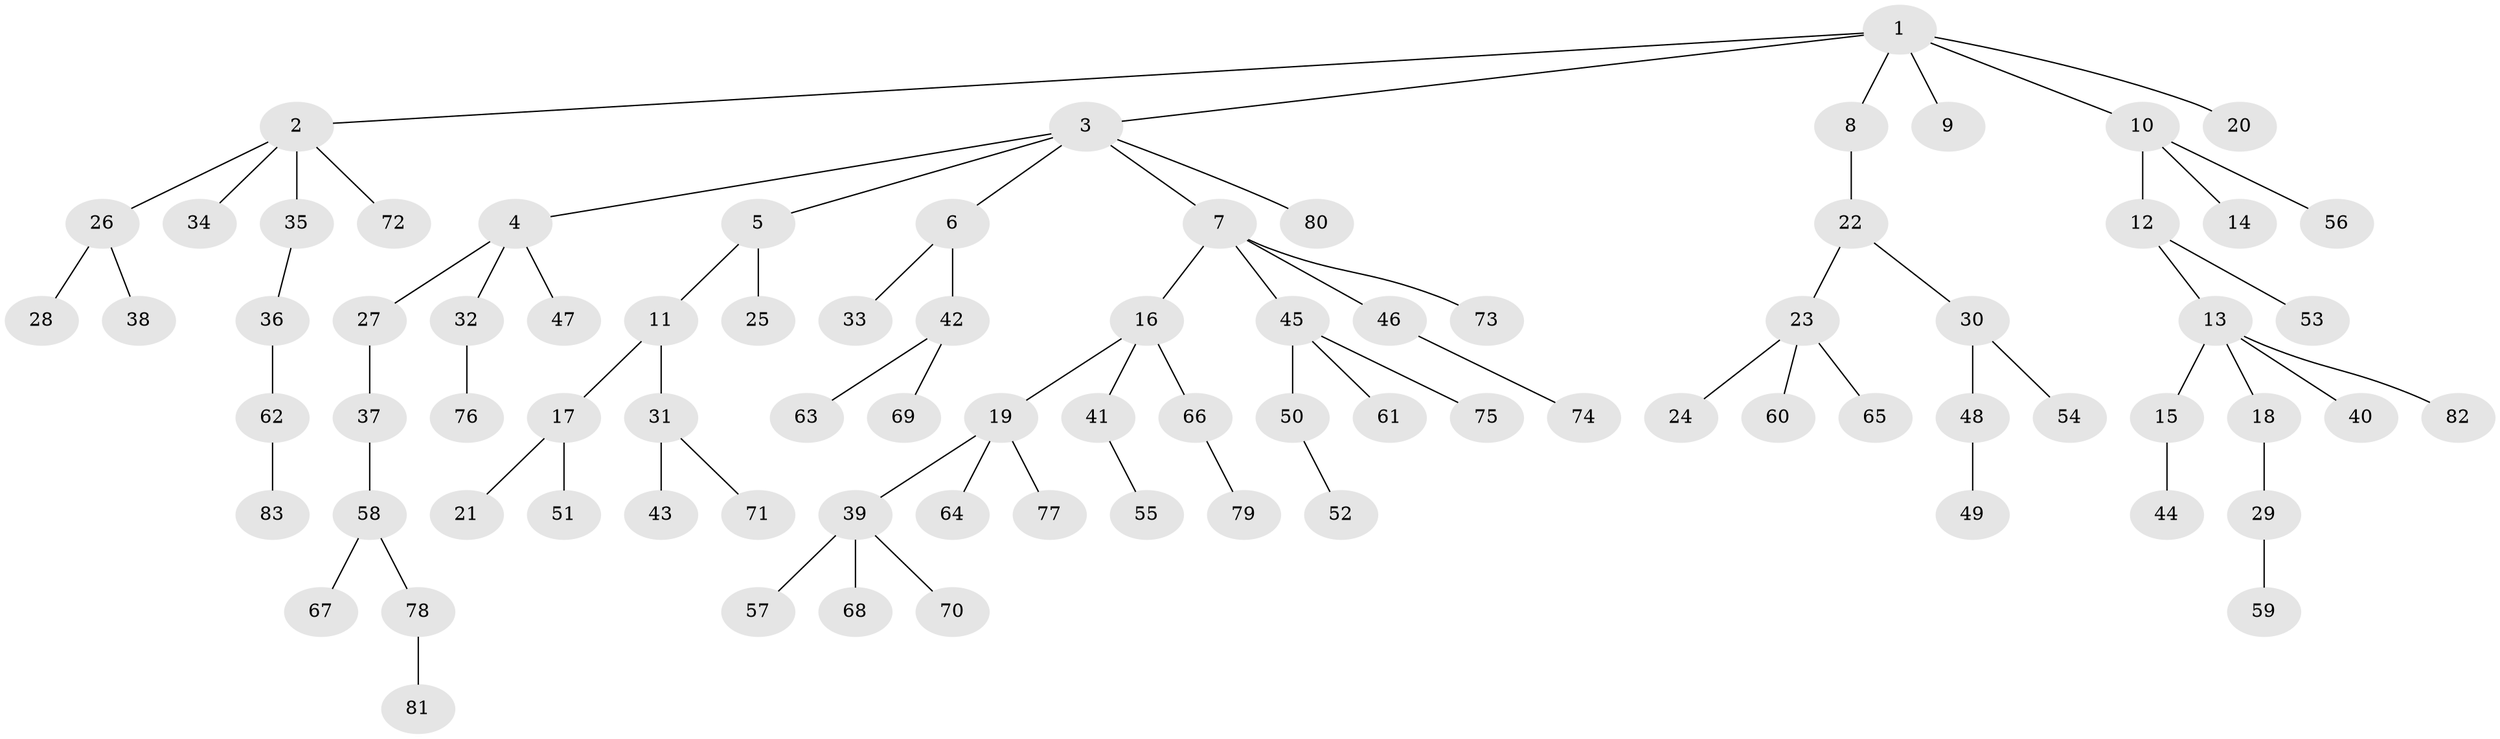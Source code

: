 // Generated by graph-tools (version 1.1) at 2025/02/03/09/25 03:02:31]
// undirected, 83 vertices, 82 edges
graph export_dot {
graph [start="1"]
  node [color=gray90,style=filled];
  1;
  2;
  3;
  4;
  5;
  6;
  7;
  8;
  9;
  10;
  11;
  12;
  13;
  14;
  15;
  16;
  17;
  18;
  19;
  20;
  21;
  22;
  23;
  24;
  25;
  26;
  27;
  28;
  29;
  30;
  31;
  32;
  33;
  34;
  35;
  36;
  37;
  38;
  39;
  40;
  41;
  42;
  43;
  44;
  45;
  46;
  47;
  48;
  49;
  50;
  51;
  52;
  53;
  54;
  55;
  56;
  57;
  58;
  59;
  60;
  61;
  62;
  63;
  64;
  65;
  66;
  67;
  68;
  69;
  70;
  71;
  72;
  73;
  74;
  75;
  76;
  77;
  78;
  79;
  80;
  81;
  82;
  83;
  1 -- 2;
  1 -- 3;
  1 -- 8;
  1 -- 9;
  1 -- 10;
  1 -- 20;
  2 -- 26;
  2 -- 34;
  2 -- 35;
  2 -- 72;
  3 -- 4;
  3 -- 5;
  3 -- 6;
  3 -- 7;
  3 -- 80;
  4 -- 27;
  4 -- 32;
  4 -- 47;
  5 -- 11;
  5 -- 25;
  6 -- 33;
  6 -- 42;
  7 -- 16;
  7 -- 45;
  7 -- 46;
  7 -- 73;
  8 -- 22;
  10 -- 12;
  10 -- 14;
  10 -- 56;
  11 -- 17;
  11 -- 31;
  12 -- 13;
  12 -- 53;
  13 -- 15;
  13 -- 18;
  13 -- 40;
  13 -- 82;
  15 -- 44;
  16 -- 19;
  16 -- 41;
  16 -- 66;
  17 -- 21;
  17 -- 51;
  18 -- 29;
  19 -- 39;
  19 -- 64;
  19 -- 77;
  22 -- 23;
  22 -- 30;
  23 -- 24;
  23 -- 60;
  23 -- 65;
  26 -- 28;
  26 -- 38;
  27 -- 37;
  29 -- 59;
  30 -- 48;
  30 -- 54;
  31 -- 43;
  31 -- 71;
  32 -- 76;
  35 -- 36;
  36 -- 62;
  37 -- 58;
  39 -- 57;
  39 -- 68;
  39 -- 70;
  41 -- 55;
  42 -- 63;
  42 -- 69;
  45 -- 50;
  45 -- 61;
  45 -- 75;
  46 -- 74;
  48 -- 49;
  50 -- 52;
  58 -- 67;
  58 -- 78;
  62 -- 83;
  66 -- 79;
  78 -- 81;
}
